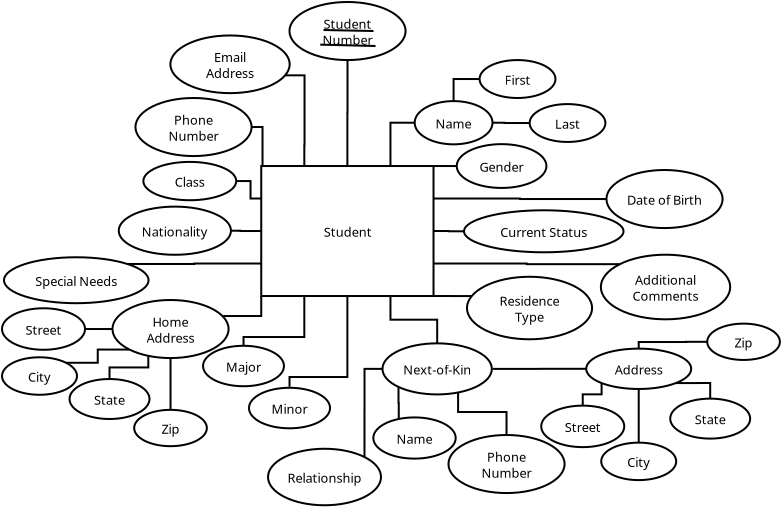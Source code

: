 <?xml version="1.0" encoding="UTF-8"?>
<dia:diagram xmlns:dia="http://www.lysator.liu.se/~alla/dia/">
  <dia:layer name="Background" visible="true" active="true">
    <dia:object type="Flowchart - Box" version="0" id="O0">
      <dia:attribute name="obj_pos">
        <dia:point val="14.086,9.35"/>
      </dia:attribute>
      <dia:attribute name="obj_bb">
        <dia:rectangle val="14.036,9.3;22.75,15.9"/>
      </dia:attribute>
      <dia:attribute name="elem_corner">
        <dia:point val="14.086,9.35"/>
      </dia:attribute>
      <dia:attribute name="elem_width">
        <dia:real val="8.614"/>
      </dia:attribute>
      <dia:attribute name="elem_height">
        <dia:real val="6.5"/>
      </dia:attribute>
      <dia:attribute name="border_width">
        <dia:real val="0.1"/>
      </dia:attribute>
      <dia:attribute name="show_background">
        <dia:boolean val="true"/>
      </dia:attribute>
      <dia:attribute name="padding">
        <dia:real val="0.5"/>
      </dia:attribute>
      <dia:attribute name="text">
        <dia:composite type="text">
          <dia:attribute name="string">
            <dia:string>#Student#</dia:string>
          </dia:attribute>
          <dia:attribute name="font">
            <dia:font family="sans" style="0" name="Helvetica"/>
          </dia:attribute>
          <dia:attribute name="height">
            <dia:real val="0.8"/>
          </dia:attribute>
          <dia:attribute name="pos">
            <dia:point val="18.393,12.795"/>
          </dia:attribute>
          <dia:attribute name="color">
            <dia:color val="#000000"/>
          </dia:attribute>
          <dia:attribute name="alignment">
            <dia:enum val="1"/>
          </dia:attribute>
        </dia:composite>
      </dia:attribute>
    </dia:object>
    <dia:object type="Flowchart - Ellipse" version="0" id="O1">
      <dia:attribute name="obj_pos">
        <dia:point val="31.347,9.549"/>
      </dia:attribute>
      <dia:attribute name="obj_bb">
        <dia:rectangle val="31.297,9.499;37.203,12.501"/>
      </dia:attribute>
      <dia:attribute name="elem_corner">
        <dia:point val="31.347,9.549"/>
      </dia:attribute>
      <dia:attribute name="elem_width">
        <dia:real val="5.806"/>
      </dia:attribute>
      <dia:attribute name="elem_height">
        <dia:real val="2.903"/>
      </dia:attribute>
      <dia:attribute name="show_background">
        <dia:boolean val="true"/>
      </dia:attribute>
      <dia:attribute name="padding">
        <dia:real val="0.354"/>
      </dia:attribute>
      <dia:attribute name="text">
        <dia:composite type="text">
          <dia:attribute name="string">
            <dia:string>#Date of Birth#</dia:string>
          </dia:attribute>
          <dia:attribute name="font">
            <dia:font family="sans" style="0" name="Helvetica"/>
          </dia:attribute>
          <dia:attribute name="height">
            <dia:real val="0.8"/>
          </dia:attribute>
          <dia:attribute name="pos">
            <dia:point val="34.25,11.195"/>
          </dia:attribute>
          <dia:attribute name="color">
            <dia:color val="#000000"/>
          </dia:attribute>
          <dia:attribute name="alignment">
            <dia:enum val="1"/>
          </dia:attribute>
        </dia:composite>
      </dia:attribute>
    </dia:object>
    <dia:object type="Flowchart - Ellipse" version="0" id="O2">
      <dia:attribute name="obj_pos">
        <dia:point val="15.497,1.149"/>
      </dia:attribute>
      <dia:attribute name="obj_bb">
        <dia:rectangle val="15.447,1.099;21.353,4.101"/>
      </dia:attribute>
      <dia:attribute name="elem_corner">
        <dia:point val="15.497,1.149"/>
      </dia:attribute>
      <dia:attribute name="elem_width">
        <dia:real val="5.806"/>
      </dia:attribute>
      <dia:attribute name="elem_height">
        <dia:real val="2.903"/>
      </dia:attribute>
      <dia:attribute name="show_background">
        <dia:boolean val="true"/>
      </dia:attribute>
      <dia:attribute name="padding">
        <dia:real val="0.354"/>
      </dia:attribute>
      <dia:attribute name="text">
        <dia:composite type="text">
          <dia:attribute name="string">
            <dia:string>#Student
Number#</dia:string>
          </dia:attribute>
          <dia:attribute name="font">
            <dia:font family="sans" style="0" name="Helvetica"/>
          </dia:attribute>
          <dia:attribute name="height">
            <dia:real val="0.8"/>
          </dia:attribute>
          <dia:attribute name="pos">
            <dia:point val="18.4,2.395"/>
          </dia:attribute>
          <dia:attribute name="color">
            <dia:color val="#000000"/>
          </dia:attribute>
          <dia:attribute name="alignment">
            <dia:enum val="1"/>
          </dia:attribute>
        </dia:composite>
      </dia:attribute>
    </dia:object>
    <dia:object type="Flowchart - Ellipse" version="0" id="O3">
      <dia:attribute name="obj_pos">
        <dia:point val="21.758,6.104"/>
      </dia:attribute>
      <dia:attribute name="obj_bb">
        <dia:rectangle val="21.708,6.054;25.699,8.316"/>
      </dia:attribute>
      <dia:attribute name="elem_corner">
        <dia:point val="21.758,6.104"/>
      </dia:attribute>
      <dia:attribute name="elem_width">
        <dia:real val="3.891"/>
      </dia:attribute>
      <dia:attribute name="elem_height">
        <dia:real val="2.162"/>
      </dia:attribute>
      <dia:attribute name="show_background">
        <dia:boolean val="true"/>
      </dia:attribute>
      <dia:attribute name="padding">
        <dia:real val="0.354"/>
      </dia:attribute>
      <dia:attribute name="text">
        <dia:composite type="text">
          <dia:attribute name="string">
            <dia:string>#Name#</dia:string>
          </dia:attribute>
          <dia:attribute name="font">
            <dia:font family="sans" style="0" name="Helvetica"/>
          </dia:attribute>
          <dia:attribute name="height">
            <dia:real val="0.8"/>
          </dia:attribute>
          <dia:attribute name="pos">
            <dia:point val="23.704,7.38"/>
          </dia:attribute>
          <dia:attribute name="color">
            <dia:color val="#000000"/>
          </dia:attribute>
          <dia:attribute name="alignment">
            <dia:enum val="1"/>
          </dia:attribute>
        </dia:composite>
      </dia:attribute>
    </dia:object>
    <dia:object type="Flowchart - Ellipse" version="0" id="O4">
      <dia:attribute name="obj_pos">
        <dia:point val="8.192,9.144"/>
      </dia:attribute>
      <dia:attribute name="obj_bb">
        <dia:rectangle val="8.142,9.094;12.885,11.111"/>
      </dia:attribute>
      <dia:attribute name="elem_corner">
        <dia:point val="8.192,9.144"/>
      </dia:attribute>
      <dia:attribute name="elem_width">
        <dia:real val="4.644"/>
      </dia:attribute>
      <dia:attribute name="elem_height">
        <dia:real val="1.917"/>
      </dia:attribute>
      <dia:attribute name="show_background">
        <dia:boolean val="true"/>
      </dia:attribute>
      <dia:attribute name="padding">
        <dia:real val="0.354"/>
      </dia:attribute>
      <dia:attribute name="text">
        <dia:composite type="text">
          <dia:attribute name="string">
            <dia:string>#Class#</dia:string>
          </dia:attribute>
          <dia:attribute name="font">
            <dia:font family="sans" style="0" name="Helvetica"/>
          </dia:attribute>
          <dia:attribute name="height">
            <dia:real val="0.8"/>
          </dia:attribute>
          <dia:attribute name="pos">
            <dia:point val="10.514,10.297"/>
          </dia:attribute>
          <dia:attribute name="color">
            <dia:color val="#000000"/>
          </dia:attribute>
          <dia:attribute name="alignment">
            <dia:enum val="1"/>
          </dia:attribute>
        </dia:composite>
      </dia:attribute>
    </dia:object>
    <dia:object type="Flowchart - Ellipse" version="0" id="O5">
      <dia:attribute name="obj_pos">
        <dia:point val="9.544,2.822"/>
      </dia:attribute>
      <dia:attribute name="obj_bb">
        <dia:rectangle val="9.494,2.772;15.556,5.756"/>
      </dia:attribute>
      <dia:attribute name="elem_corner">
        <dia:point val="9.544,2.822"/>
      </dia:attribute>
      <dia:attribute name="elem_width">
        <dia:real val="5.963"/>
      </dia:attribute>
      <dia:attribute name="elem_height">
        <dia:real val="2.884"/>
      </dia:attribute>
      <dia:attribute name="show_background">
        <dia:boolean val="true"/>
      </dia:attribute>
      <dia:attribute name="padding">
        <dia:real val="0.354"/>
      </dia:attribute>
      <dia:attribute name="text">
        <dia:composite type="text">
          <dia:attribute name="string">
            <dia:string>#Email
Address#</dia:string>
          </dia:attribute>
          <dia:attribute name="font">
            <dia:font family="sans" style="0" name="Helvetica"/>
          </dia:attribute>
          <dia:attribute name="height">
            <dia:real val="0.8"/>
          </dia:attribute>
          <dia:attribute name="pos">
            <dia:point val="12.525,4.059"/>
          </dia:attribute>
          <dia:attribute name="color">
            <dia:color val="#000000"/>
          </dia:attribute>
          <dia:attribute name="alignment">
            <dia:enum val="1"/>
          </dia:attribute>
        </dia:composite>
      </dia:attribute>
    </dia:object>
    <dia:object type="Flowchart - Ellipse" version="0" id="O6">
      <dia:attribute name="obj_pos">
        <dia:point val="6.647,16.049"/>
      </dia:attribute>
      <dia:attribute name="obj_bb">
        <dia:rectangle val="6.597,15.999;12.503,19.001"/>
      </dia:attribute>
      <dia:attribute name="elem_corner">
        <dia:point val="6.647,16.049"/>
      </dia:attribute>
      <dia:attribute name="elem_width">
        <dia:real val="5.806"/>
      </dia:attribute>
      <dia:attribute name="elem_height">
        <dia:real val="2.903"/>
      </dia:attribute>
      <dia:attribute name="show_background">
        <dia:boolean val="true"/>
      </dia:attribute>
      <dia:attribute name="padding">
        <dia:real val="0.354"/>
      </dia:attribute>
      <dia:attribute name="text">
        <dia:composite type="text">
          <dia:attribute name="string">
            <dia:string>#Home
Address#</dia:string>
          </dia:attribute>
          <dia:attribute name="font">
            <dia:font family="sans" style="0" name="Helvetica"/>
          </dia:attribute>
          <dia:attribute name="height">
            <dia:real val="0.8"/>
          </dia:attribute>
          <dia:attribute name="pos">
            <dia:point val="9.55,17.295"/>
          </dia:attribute>
          <dia:attribute name="color">
            <dia:color val="#000000"/>
          </dia:attribute>
          <dia:attribute name="alignment">
            <dia:enum val="1"/>
          </dia:attribute>
        </dia:composite>
      </dia:attribute>
    </dia:object>
    <dia:object type="Flowchart - Ellipse" version="0" id="O7">
      <dia:attribute name="obj_pos">
        <dia:point val="23.861,8.256"/>
      </dia:attribute>
      <dia:attribute name="obj_bb">
        <dia:rectangle val="23.811,8.206;28.396,10.495"/>
      </dia:attribute>
      <dia:attribute name="elem_corner">
        <dia:point val="23.861,8.256"/>
      </dia:attribute>
      <dia:attribute name="elem_width">
        <dia:real val="4.484"/>
      </dia:attribute>
      <dia:attribute name="elem_height">
        <dia:real val="2.19"/>
      </dia:attribute>
      <dia:attribute name="show_background">
        <dia:boolean val="true"/>
      </dia:attribute>
      <dia:attribute name="padding">
        <dia:real val="0.354"/>
      </dia:attribute>
      <dia:attribute name="text">
        <dia:composite type="text">
          <dia:attribute name="string">
            <dia:string>#Gender#</dia:string>
          </dia:attribute>
          <dia:attribute name="font">
            <dia:font family="sans" style="0" name="Helvetica"/>
          </dia:attribute>
          <dia:attribute name="height">
            <dia:real val="0.8"/>
          </dia:attribute>
          <dia:attribute name="pos">
            <dia:point val="26.104,9.546"/>
          </dia:attribute>
          <dia:attribute name="color">
            <dia:color val="#000000"/>
          </dia:attribute>
          <dia:attribute name="alignment">
            <dia:enum val="1"/>
          </dia:attribute>
        </dia:composite>
      </dia:attribute>
    </dia:object>
    <dia:object type="Standard - ZigZagLine" version="1" id="O8">
      <dia:attribute name="obj_pos">
        <dia:point val="18.4,4.051"/>
      </dia:attribute>
      <dia:attribute name="obj_bb">
        <dia:rectangle val="18.343,4.001;18.45,9.35"/>
      </dia:attribute>
      <dia:attribute name="orth_points">
        <dia:point val="18.4,4.051"/>
        <dia:point val="18.4,6.676"/>
        <dia:point val="18.393,6.676"/>
        <dia:point val="18.393,9.3"/>
      </dia:attribute>
      <dia:attribute name="orth_orient">
        <dia:enum val="1"/>
        <dia:enum val="0"/>
        <dia:enum val="1"/>
      </dia:attribute>
      <dia:attribute name="autorouting">
        <dia:boolean val="true"/>
      </dia:attribute>
      <dia:connections>
        <dia:connection handle="0" to="O2" connection="12"/>
        <dia:connection handle="1" to="O0" connection="16"/>
      </dia:connections>
    </dia:object>
    <dia:object type="Standard - ZigZagLine" version="1" id="O9">
      <dia:attribute name="obj_pos">
        <dia:point val="21.758,7.185"/>
      </dia:attribute>
      <dia:attribute name="obj_bb">
        <dia:rectangle val="20.497,7.135;21.808,9.4"/>
      </dia:attribute>
      <dia:attribute name="orth_points">
        <dia:point val="21.758,7.185"/>
        <dia:point val="20.547,7.185"/>
        <dia:point val="20.547,9.35"/>
      </dia:attribute>
      <dia:attribute name="orth_orient">
        <dia:enum val="0"/>
        <dia:enum val="1"/>
      </dia:attribute>
      <dia:attribute name="autorouting">
        <dia:boolean val="true"/>
      </dia:attribute>
      <dia:connections>
        <dia:connection handle="0" to="O3" connection="8"/>
        <dia:connection handle="1" to="O0" connection="3"/>
      </dia:connections>
    </dia:object>
    <dia:object type="Standard - ZigZagLine" version="1" id="O10">
      <dia:attribute name="obj_pos">
        <dia:point val="16.24,9.35"/>
      </dia:attribute>
      <dia:attribute name="obj_bb">
        <dia:rectangle val="15.23,4.766;16.3,9.4"/>
      </dia:attribute>
      <dia:attribute name="orth_points">
        <dia:point val="16.24,9.35"/>
        <dia:point val="16.24,8.3"/>
        <dia:point val="16.25,8.3"/>
        <dia:point val="16.25,4.816"/>
        <dia:point val="15.28,4.816"/>
      </dia:attribute>
      <dia:attribute name="orth_orient">
        <dia:enum val="1"/>
        <dia:enum val="0"/>
        <dia:enum val="1"/>
        <dia:enum val="0"/>
      </dia:attribute>
      <dia:attribute name="autorouting">
        <dia:boolean val="false"/>
      </dia:attribute>
      <dia:connections>
        <dia:connection handle="0" to="O0" connection="1"/>
        <dia:connection handle="1" to="O5" connection="15"/>
      </dia:connections>
    </dia:object>
    <dia:object type="Standard - Line" version="0" id="O11">
      <dia:attribute name="obj_pos">
        <dia:point val="17.2,2.55"/>
      </dia:attribute>
      <dia:attribute name="obj_bb">
        <dia:rectangle val="17.149,2.499;19.751,2.651"/>
      </dia:attribute>
      <dia:attribute name="conn_endpoints">
        <dia:point val="17.2,2.55"/>
        <dia:point val="19.7,2.6"/>
      </dia:attribute>
      <dia:attribute name="numcp">
        <dia:int val="1"/>
      </dia:attribute>
    </dia:object>
    <dia:object type="Standard - Line" version="0" id="O12">
      <dia:attribute name="obj_pos">
        <dia:point val="17.036,3.281"/>
      </dia:attribute>
      <dia:attribute name="obj_bb">
        <dia:rectangle val="16.985,3.23;19.851,3.401"/>
      </dia:attribute>
      <dia:attribute name="conn_endpoints">
        <dia:point val="17.036,3.281"/>
        <dia:point val="19.8,3.35"/>
      </dia:attribute>
      <dia:attribute name="numcp">
        <dia:int val="1"/>
      </dia:attribute>
    </dia:object>
    <dia:object type="Flowchart - Ellipse" version="0" id="O13">
      <dia:attribute name="obj_pos">
        <dia:point val="7.797,5.949"/>
      </dia:attribute>
      <dia:attribute name="obj_bb">
        <dia:rectangle val="7.747,5.899;13.653,8.901"/>
      </dia:attribute>
      <dia:attribute name="elem_corner">
        <dia:point val="7.797,5.949"/>
      </dia:attribute>
      <dia:attribute name="elem_width">
        <dia:real val="5.806"/>
      </dia:attribute>
      <dia:attribute name="elem_height">
        <dia:real val="2.903"/>
      </dia:attribute>
      <dia:attribute name="show_background">
        <dia:boolean val="true"/>
      </dia:attribute>
      <dia:attribute name="padding">
        <dia:real val="0.354"/>
      </dia:attribute>
      <dia:attribute name="text">
        <dia:composite type="text">
          <dia:attribute name="string">
            <dia:string>#Phone
Number#</dia:string>
          </dia:attribute>
          <dia:attribute name="font">
            <dia:font family="sans" style="0" name="Helvetica"/>
          </dia:attribute>
          <dia:attribute name="height">
            <dia:real val="0.8"/>
          </dia:attribute>
          <dia:attribute name="pos">
            <dia:point val="10.7,7.195"/>
          </dia:attribute>
          <dia:attribute name="color">
            <dia:color val="#000000"/>
          </dia:attribute>
          <dia:attribute name="alignment">
            <dia:enum val="1"/>
          </dia:attribute>
        </dia:composite>
      </dia:attribute>
    </dia:object>
    <dia:object type="Flowchart - Ellipse" version="0" id="O14">
      <dia:attribute name="obj_pos">
        <dia:point val="25.003,4.052"/>
      </dia:attribute>
      <dia:attribute name="obj_bb">
        <dia:rectangle val="24.953,4.002;28.847,5.998"/>
      </dia:attribute>
      <dia:attribute name="elem_corner">
        <dia:point val="25.003,4.052"/>
      </dia:attribute>
      <dia:attribute name="elem_width">
        <dia:real val="3.794"/>
      </dia:attribute>
      <dia:attribute name="elem_height">
        <dia:real val="1.897"/>
      </dia:attribute>
      <dia:attribute name="show_background">
        <dia:boolean val="true"/>
      </dia:attribute>
      <dia:attribute name="padding">
        <dia:real val="0.354"/>
      </dia:attribute>
      <dia:attribute name="text">
        <dia:composite type="text">
          <dia:attribute name="string">
            <dia:string>#First#</dia:string>
          </dia:attribute>
          <dia:attribute name="font">
            <dia:font family="sans" style="0" name="Helvetica"/>
          </dia:attribute>
          <dia:attribute name="height">
            <dia:real val="0.8"/>
          </dia:attribute>
          <dia:attribute name="pos">
            <dia:point val="26.9,5.195"/>
          </dia:attribute>
          <dia:attribute name="color">
            <dia:color val="#000000"/>
          </dia:attribute>
          <dia:attribute name="alignment">
            <dia:enum val="1"/>
          </dia:attribute>
        </dia:composite>
      </dia:attribute>
    </dia:object>
    <dia:object type="Flowchart - Ellipse" version="0" id="O15">
      <dia:attribute name="obj_pos">
        <dia:point val="27.506,6.253"/>
      </dia:attribute>
      <dia:attribute name="obj_bb">
        <dia:rectangle val="27.456,6.203;31.344,8.197"/>
      </dia:attribute>
      <dia:attribute name="elem_corner">
        <dia:point val="27.506,6.253"/>
      </dia:attribute>
      <dia:attribute name="elem_width">
        <dia:real val="3.788"/>
      </dia:attribute>
      <dia:attribute name="elem_height">
        <dia:real val="1.894"/>
      </dia:attribute>
      <dia:attribute name="show_background">
        <dia:boolean val="true"/>
      </dia:attribute>
      <dia:attribute name="padding">
        <dia:real val="0.354"/>
      </dia:attribute>
      <dia:attribute name="text">
        <dia:composite type="text">
          <dia:attribute name="string">
            <dia:string>#Last#</dia:string>
          </dia:attribute>
          <dia:attribute name="font">
            <dia:font family="sans" style="0" name="Helvetica"/>
          </dia:attribute>
          <dia:attribute name="height">
            <dia:real val="0.8"/>
          </dia:attribute>
          <dia:attribute name="pos">
            <dia:point val="29.4,7.395"/>
          </dia:attribute>
          <dia:attribute name="color">
            <dia:color val="#000000"/>
          </dia:attribute>
          <dia:attribute name="alignment">
            <dia:enum val="1"/>
          </dia:attribute>
        </dia:composite>
      </dia:attribute>
    </dia:object>
    <dia:object type="Flowchart - Ellipse" version="0" id="O16">
      <dia:attribute name="obj_pos">
        <dia:point val="1.124,16.462"/>
      </dia:attribute>
      <dia:attribute name="obj_bb">
        <dia:rectangle val="1.074,16.412;5.326,18.588"/>
      </dia:attribute>
      <dia:attribute name="elem_corner">
        <dia:point val="1.124,16.462"/>
      </dia:attribute>
      <dia:attribute name="elem_width">
        <dia:real val="4.152"/>
      </dia:attribute>
      <dia:attribute name="elem_height">
        <dia:real val="2.076"/>
      </dia:attribute>
      <dia:attribute name="show_background">
        <dia:boolean val="true"/>
      </dia:attribute>
      <dia:attribute name="padding">
        <dia:real val="0.354"/>
      </dia:attribute>
      <dia:attribute name="text">
        <dia:composite type="text">
          <dia:attribute name="string">
            <dia:string>#Street#</dia:string>
          </dia:attribute>
          <dia:attribute name="font">
            <dia:font family="sans" style="0" name="Helvetica"/>
          </dia:attribute>
          <dia:attribute name="height">
            <dia:real val="0.8"/>
          </dia:attribute>
          <dia:attribute name="pos">
            <dia:point val="3.2,17.695"/>
          </dia:attribute>
          <dia:attribute name="color">
            <dia:color val="#000000"/>
          </dia:attribute>
          <dia:attribute name="alignment">
            <dia:enum val="1"/>
          </dia:attribute>
        </dia:composite>
      </dia:attribute>
    </dia:object>
    <dia:object type="Flowchart - Ellipse" version="0" id="O17">
      <dia:attribute name="obj_pos">
        <dia:point val="1.125,18.913"/>
      </dia:attribute>
      <dia:attribute name="obj_bb">
        <dia:rectangle val="1.075,18.863;4.925,20.837"/>
      </dia:attribute>
      <dia:attribute name="elem_corner">
        <dia:point val="1.125,18.913"/>
      </dia:attribute>
      <dia:attribute name="elem_width">
        <dia:real val="3.749"/>
      </dia:attribute>
      <dia:attribute name="elem_height">
        <dia:real val="1.875"/>
      </dia:attribute>
      <dia:attribute name="show_background">
        <dia:boolean val="true"/>
      </dia:attribute>
      <dia:attribute name="padding">
        <dia:real val="0.354"/>
      </dia:attribute>
      <dia:attribute name="text">
        <dia:composite type="text">
          <dia:attribute name="string">
            <dia:string>#City#</dia:string>
          </dia:attribute>
          <dia:attribute name="font">
            <dia:font family="sans" style="0" name="Helvetica"/>
          </dia:attribute>
          <dia:attribute name="height">
            <dia:real val="0.8"/>
          </dia:attribute>
          <dia:attribute name="pos">
            <dia:point val="3,20.045"/>
          </dia:attribute>
          <dia:attribute name="color">
            <dia:color val="#000000"/>
          </dia:attribute>
          <dia:attribute name="alignment">
            <dia:enum val="1"/>
          </dia:attribute>
        </dia:composite>
      </dia:attribute>
    </dia:object>
    <dia:object type="Flowchart - Ellipse" version="0" id="O18">
      <dia:attribute name="obj_pos">
        <dia:point val="4.501,20.0"/>
      </dia:attribute>
      <dia:attribute name="obj_bb">
        <dia:rectangle val="4.451,19.95;8.549,22.05"/>
      </dia:attribute>
      <dia:attribute name="elem_corner">
        <dia:point val="4.501,20.0"/>
      </dia:attribute>
      <dia:attribute name="elem_width">
        <dia:real val="3.998"/>
      </dia:attribute>
      <dia:attribute name="elem_height">
        <dia:real val="1.999"/>
      </dia:attribute>
      <dia:attribute name="show_background">
        <dia:boolean val="true"/>
      </dia:attribute>
      <dia:attribute name="padding">
        <dia:real val="0.354"/>
      </dia:attribute>
      <dia:attribute name="text">
        <dia:composite type="text">
          <dia:attribute name="string">
            <dia:string>#State#</dia:string>
          </dia:attribute>
          <dia:attribute name="font">
            <dia:font family="sans" style="0" name="Helvetica"/>
          </dia:attribute>
          <dia:attribute name="height">
            <dia:real val="0.8"/>
          </dia:attribute>
          <dia:attribute name="pos">
            <dia:point val="6.5,21.195"/>
          </dia:attribute>
          <dia:attribute name="color">
            <dia:color val="#000000"/>
          </dia:attribute>
          <dia:attribute name="alignment">
            <dia:enum val="1"/>
          </dia:attribute>
        </dia:composite>
      </dia:attribute>
    </dia:object>
    <dia:object type="Flowchart - Ellipse" version="0" id="O19">
      <dia:attribute name="obj_pos">
        <dia:point val="7.733,21.541"/>
      </dia:attribute>
      <dia:attribute name="obj_bb">
        <dia:rectangle val="7.683,21.491;11.417,23.409"/>
      </dia:attribute>
      <dia:attribute name="elem_corner">
        <dia:point val="7.733,21.541"/>
      </dia:attribute>
      <dia:attribute name="elem_width">
        <dia:real val="3.634"/>
      </dia:attribute>
      <dia:attribute name="elem_height">
        <dia:real val="1.817"/>
      </dia:attribute>
      <dia:attribute name="show_background">
        <dia:boolean val="true"/>
      </dia:attribute>
      <dia:attribute name="padding">
        <dia:real val="0.354"/>
      </dia:attribute>
      <dia:attribute name="text">
        <dia:composite type="text">
          <dia:attribute name="string">
            <dia:string>#Zip#</dia:string>
          </dia:attribute>
          <dia:attribute name="font">
            <dia:font family="sans" style="0" name="Helvetica"/>
          </dia:attribute>
          <dia:attribute name="height">
            <dia:real val="0.8"/>
          </dia:attribute>
          <dia:attribute name="pos">
            <dia:point val="9.55,22.645"/>
          </dia:attribute>
          <dia:attribute name="color">
            <dia:color val="#000000"/>
          </dia:attribute>
          <dia:attribute name="alignment">
            <dia:enum val="1"/>
          </dia:attribute>
        </dia:composite>
      </dia:attribute>
    </dia:object>
    <dia:object type="Standard - ZigZagLine" version="1" id="O20">
      <dia:attribute name="obj_pos">
        <dia:point val="25.003,5"/>
      </dia:attribute>
      <dia:attribute name="obj_bb">
        <dia:rectangle val="23.654,4.95;25.053,6.154"/>
      </dia:attribute>
      <dia:attribute name="orth_points">
        <dia:point val="25.003,5"/>
        <dia:point val="23.704,5"/>
        <dia:point val="23.704,6.104"/>
      </dia:attribute>
      <dia:attribute name="orth_orient">
        <dia:enum val="0"/>
        <dia:enum val="1"/>
      </dia:attribute>
      <dia:attribute name="autorouting">
        <dia:boolean val="true"/>
      </dia:attribute>
      <dia:connections>
        <dia:connection handle="0" to="O14" connection="8"/>
        <dia:connection handle="1" to="O3" connection="4"/>
      </dia:connections>
    </dia:object>
    <dia:object type="Standard - ZigZagLine" version="1" id="O21">
      <dia:attribute name="obj_pos">
        <dia:point val="14.086,10.975"/>
      </dia:attribute>
      <dia:attribute name="obj_bb">
        <dia:rectangle val="12.785,10.052;14.136,11.025"/>
      </dia:attribute>
      <dia:attribute name="orth_points">
        <dia:point val="14.086,10.975"/>
        <dia:point val="13.55,10.975"/>
        <dia:point val="13.55,10.102"/>
        <dia:point val="12.835,10.102"/>
      </dia:attribute>
      <dia:attribute name="orth_orient">
        <dia:enum val="0"/>
        <dia:enum val="1"/>
        <dia:enum val="0"/>
      </dia:attribute>
      <dia:attribute name="autorouting">
        <dia:boolean val="false"/>
      </dia:attribute>
      <dia:connections>
        <dia:connection handle="0" to="O0" connection="5"/>
        <dia:connection handle="1" to="O4" connection="0"/>
      </dia:connections>
    </dia:object>
    <dia:object type="Standard - ZigZagLine" version="1" id="O22">
      <dia:attribute name="obj_pos">
        <dia:point val="14.086,15.85"/>
      </dia:attribute>
      <dia:attribute name="obj_bb">
        <dia:rectangle val="12.182,15.8;14.136,16.995"/>
      </dia:attribute>
      <dia:attribute name="orth_points">
        <dia:point val="14.086,15.85"/>
        <dia:point val="14.086,16.85"/>
        <dia:point val="12.232,16.85"/>
        <dia:point val="12.232,16.945"/>
      </dia:attribute>
      <dia:attribute name="orth_orient">
        <dia:enum val="1"/>
        <dia:enum val="0"/>
        <dia:enum val="1"/>
      </dia:attribute>
      <dia:attribute name="autorouting">
        <dia:boolean val="false"/>
      </dia:attribute>
      <dia:connections>
        <dia:connection handle="0" to="O0" connection="11"/>
        <dia:connection handle="1" to="O6" connection="1"/>
      </dia:connections>
    </dia:object>
    <dia:object type="Standard - ZigZagLine" version="1" id="O23">
      <dia:attribute name="obj_pos">
        <dia:point val="27.506,7.2"/>
      </dia:attribute>
      <dia:attribute name="obj_bb">
        <dia:rectangle val="25.599,7.135;27.556,7.25"/>
      </dia:attribute>
      <dia:attribute name="orth_points">
        <dia:point val="27.506,7.2"/>
        <dia:point val="26.252,7.2"/>
        <dia:point val="26.252,7.185"/>
        <dia:point val="25.649,7.185"/>
      </dia:attribute>
      <dia:attribute name="orth_orient">
        <dia:enum val="0"/>
        <dia:enum val="1"/>
        <dia:enum val="0"/>
      </dia:attribute>
      <dia:attribute name="autorouting">
        <dia:boolean val="false"/>
      </dia:attribute>
      <dia:connections>
        <dia:connection handle="0" to="O15" connection="8"/>
        <dia:connection handle="1" to="O3" connection="0"/>
      </dia:connections>
    </dia:object>
    <dia:object type="Flowchart - Ellipse" version="0" id="O24">
      <dia:attribute name="obj_pos">
        <dia:point val="6.961,11.38"/>
      </dia:attribute>
      <dia:attribute name="obj_bb">
        <dia:rectangle val="6.911,11.331;12.622,13.839"/>
      </dia:attribute>
      <dia:attribute name="elem_corner">
        <dia:point val="6.961,11.38"/>
      </dia:attribute>
      <dia:attribute name="elem_width">
        <dia:real val="5.611"/>
      </dia:attribute>
      <dia:attribute name="elem_height">
        <dia:real val="2.408"/>
      </dia:attribute>
      <dia:attribute name="show_background">
        <dia:boolean val="true"/>
      </dia:attribute>
      <dia:attribute name="padding">
        <dia:real val="0.354"/>
      </dia:attribute>
      <dia:attribute name="text">
        <dia:composite type="text">
          <dia:attribute name="string">
            <dia:string>#Nationality#</dia:string>
          </dia:attribute>
          <dia:attribute name="font">
            <dia:font family="sans" style="0" name="Helvetica"/>
          </dia:attribute>
          <dia:attribute name="height">
            <dia:real val="0.8"/>
          </dia:attribute>
          <dia:attribute name="pos">
            <dia:point val="9.766,12.78"/>
          </dia:attribute>
          <dia:attribute name="color">
            <dia:color val="#000000"/>
          </dia:attribute>
          <dia:attribute name="alignment">
            <dia:enum val="1"/>
          </dia:attribute>
        </dia:composite>
      </dia:attribute>
    </dia:object>
    <dia:object type="Standard - ZigZagLine" version="1" id="O25">
      <dia:attribute name="obj_pos">
        <dia:point val="12.572,12.585"/>
      </dia:attribute>
      <dia:attribute name="obj_bb">
        <dia:rectangle val="12.522,12.534;14.136,12.65"/>
      </dia:attribute>
      <dia:attribute name="orth_points">
        <dia:point val="12.572,12.585"/>
        <dia:point val="13.05,12.585"/>
        <dia:point val="13.05,12.6"/>
        <dia:point val="14.086,12.6"/>
      </dia:attribute>
      <dia:attribute name="orth_orient">
        <dia:enum val="0"/>
        <dia:enum val="1"/>
        <dia:enum val="0"/>
      </dia:attribute>
      <dia:attribute name="autorouting">
        <dia:boolean val="false"/>
      </dia:attribute>
      <dia:connections>
        <dia:connection handle="0" to="O24" connection="0"/>
        <dia:connection handle="1" to="O0" connection="7"/>
      </dia:connections>
    </dia:object>
    <dia:object type="Flowchart - Ellipse" version="0" id="O26">
      <dia:attribute name="obj_pos">
        <dia:point val="1.224,13.912"/>
      </dia:attribute>
      <dia:attribute name="obj_bb">
        <dia:rectangle val="1.174,13.862;8.5,16.259"/>
      </dia:attribute>
      <dia:attribute name="elem_corner">
        <dia:point val="1.224,13.912"/>
      </dia:attribute>
      <dia:attribute name="elem_width">
        <dia:real val="7.226"/>
      </dia:attribute>
      <dia:attribute name="elem_height">
        <dia:real val="2.297"/>
      </dia:attribute>
      <dia:attribute name="show_background">
        <dia:boolean val="true"/>
      </dia:attribute>
      <dia:attribute name="padding">
        <dia:real val="0.354"/>
      </dia:attribute>
      <dia:attribute name="text">
        <dia:composite type="text">
          <dia:attribute name="string">
            <dia:string>#Special Needs#</dia:string>
          </dia:attribute>
          <dia:attribute name="font">
            <dia:font family="sans" style="0" name="Helvetica"/>
          </dia:attribute>
          <dia:attribute name="height">
            <dia:real val="0.8"/>
          </dia:attribute>
          <dia:attribute name="pos">
            <dia:point val="4.837,15.255"/>
          </dia:attribute>
          <dia:attribute name="color">
            <dia:color val="#000000"/>
          </dia:attribute>
          <dia:attribute name="alignment">
            <dia:enum val="1"/>
          </dia:attribute>
        </dia:composite>
      </dia:attribute>
    </dia:object>
    <dia:object type="Standard - ZigZagLine" version="1" id="O27">
      <dia:attribute name="obj_pos">
        <dia:point val="14.086,14.225"/>
      </dia:attribute>
      <dia:attribute name="obj_bb">
        <dia:rectangle val="7.342,14.175;14.136,14.298"/>
      </dia:attribute>
      <dia:attribute name="orth_points">
        <dia:point val="14.086,14.225"/>
        <dia:point val="10.739,14.225"/>
        <dia:point val="10.739,14.248"/>
        <dia:point val="7.392,14.248"/>
      </dia:attribute>
      <dia:attribute name="orth_orient">
        <dia:enum val="0"/>
        <dia:enum val="1"/>
        <dia:enum val="0"/>
      </dia:attribute>
      <dia:attribute name="autorouting">
        <dia:boolean val="true"/>
      </dia:attribute>
      <dia:connections>
        <dia:connection handle="0" to="O0" connection="9"/>
        <dia:connection handle="1" to="O26" connection="2"/>
      </dia:connections>
    </dia:object>
    <dia:object type="Standard - ZigZagLine" version="1" id="O28">
      <dia:attribute name="obj_pos">
        <dia:point val="22.7,9.35"/>
      </dia:attribute>
      <dia:attribute name="obj_bb">
        <dia:rectangle val="22.65,9.3;23.911,9.401"/>
      </dia:attribute>
      <dia:attribute name="orth_points">
        <dia:point val="22.7,9.35"/>
        <dia:point val="23.3,9.35"/>
        <dia:point val="23.3,9.351"/>
        <dia:point val="23.861,9.351"/>
      </dia:attribute>
      <dia:attribute name="orth_orient">
        <dia:enum val="0"/>
        <dia:enum val="1"/>
        <dia:enum val="0"/>
      </dia:attribute>
      <dia:attribute name="autorouting">
        <dia:boolean val="false"/>
      </dia:attribute>
      <dia:connections>
        <dia:connection handle="0" to="O0" connection="4"/>
        <dia:connection handle="1" to="O7" connection="8"/>
      </dia:connections>
    </dia:object>
    <dia:object type="Flowchart - Ellipse" version="0" id="O29">
      <dia:attribute name="obj_pos">
        <dia:point val="31.069,13.784"/>
      </dia:attribute>
      <dia:attribute name="obj_bb">
        <dia:rectangle val="31.019,13.734;37.581,17.066"/>
      </dia:attribute>
      <dia:attribute name="elem_corner">
        <dia:point val="31.069,13.784"/>
      </dia:attribute>
      <dia:attribute name="elem_width">
        <dia:real val="6.463"/>
      </dia:attribute>
      <dia:attribute name="elem_height">
        <dia:real val="3.231"/>
      </dia:attribute>
      <dia:attribute name="show_background">
        <dia:boolean val="true"/>
      </dia:attribute>
      <dia:attribute name="padding">
        <dia:real val="0.354"/>
      </dia:attribute>
      <dia:attribute name="text">
        <dia:composite type="text">
          <dia:attribute name="string">
            <dia:string>#Additional
Comments#</dia:string>
          </dia:attribute>
          <dia:attribute name="font">
            <dia:font family="sans" style="0" name="Helvetica"/>
          </dia:attribute>
          <dia:attribute name="height">
            <dia:real val="0.8"/>
          </dia:attribute>
          <dia:attribute name="pos">
            <dia:point val="34.3,15.195"/>
          </dia:attribute>
          <dia:attribute name="color">
            <dia:color val="#000000"/>
          </dia:attribute>
          <dia:attribute name="alignment">
            <dia:enum val="1"/>
          </dia:attribute>
        </dia:composite>
      </dia:attribute>
    </dia:object>
    <dia:object type="Flowchart - Ellipse" version="0" id="O30">
      <dia:attribute name="obj_pos">
        <dia:point val="24.225,11.563"/>
      </dia:attribute>
      <dia:attribute name="obj_bb">
        <dia:rectangle val="24.175,11.513;32.25,13.713"/>
      </dia:attribute>
      <dia:attribute name="elem_corner">
        <dia:point val="24.225,11.563"/>
      </dia:attribute>
      <dia:attribute name="elem_width">
        <dia:real val="7.975"/>
      </dia:attribute>
      <dia:attribute name="elem_height">
        <dia:real val="2.101"/>
      </dia:attribute>
      <dia:attribute name="show_background">
        <dia:boolean val="true"/>
      </dia:attribute>
      <dia:attribute name="padding">
        <dia:real val="0.354"/>
      </dia:attribute>
      <dia:attribute name="text">
        <dia:composite type="text">
          <dia:attribute name="string">
            <dia:string>#Current Status#</dia:string>
          </dia:attribute>
          <dia:attribute name="font">
            <dia:font family="sans" style="0" name="Helvetica"/>
          </dia:attribute>
          <dia:attribute name="height">
            <dia:real val="0.8"/>
          </dia:attribute>
          <dia:attribute name="pos">
            <dia:point val="28.213,12.808"/>
          </dia:attribute>
          <dia:attribute name="color">
            <dia:color val="#000000"/>
          </dia:attribute>
          <dia:attribute name="alignment">
            <dia:enum val="1"/>
          </dia:attribute>
        </dia:composite>
      </dia:attribute>
    </dia:object>
    <dia:object type="Standard - ZigZagLine" version="1" id="O31">
      <dia:attribute name="obj_pos">
        <dia:point val="22.7,10.975"/>
      </dia:attribute>
      <dia:attribute name="obj_bb">
        <dia:rectangle val="22.65,10.925;31.397,11.05"/>
      </dia:attribute>
      <dia:attribute name="orth_points">
        <dia:point val="22.7,10.975"/>
        <dia:point val="27.024,10.975"/>
        <dia:point val="27.024,11"/>
        <dia:point val="31.347,11"/>
      </dia:attribute>
      <dia:attribute name="orth_orient">
        <dia:enum val="0"/>
        <dia:enum val="1"/>
        <dia:enum val="0"/>
      </dia:attribute>
      <dia:attribute name="autorouting">
        <dia:boolean val="true"/>
      </dia:attribute>
      <dia:connections>
        <dia:connection handle="0" to="O0" connection="6"/>
        <dia:connection handle="1" to="O1" connection="8"/>
      </dia:connections>
    </dia:object>
    <dia:object type="Flowchart - Ellipse" version="0" id="O32">
      <dia:attribute name="obj_pos">
        <dia:point val="11.177,18.338"/>
      </dia:attribute>
      <dia:attribute name="obj_bb">
        <dia:rectangle val="11.127,18.288;15.273,20.412"/>
      </dia:attribute>
      <dia:attribute name="elem_corner">
        <dia:point val="11.177,18.338"/>
      </dia:attribute>
      <dia:attribute name="elem_width">
        <dia:real val="4.046"/>
      </dia:attribute>
      <dia:attribute name="elem_height">
        <dia:real val="2.023"/>
      </dia:attribute>
      <dia:attribute name="show_background">
        <dia:boolean val="true"/>
      </dia:attribute>
      <dia:attribute name="padding">
        <dia:real val="0.354"/>
      </dia:attribute>
      <dia:attribute name="text">
        <dia:composite type="text">
          <dia:attribute name="string">
            <dia:string>#Major#</dia:string>
          </dia:attribute>
          <dia:attribute name="font">
            <dia:font family="sans" style="0" name="Helvetica"/>
          </dia:attribute>
          <dia:attribute name="height">
            <dia:real val="0.8"/>
          </dia:attribute>
          <dia:attribute name="pos">
            <dia:point val="13.2,19.545"/>
          </dia:attribute>
          <dia:attribute name="color">
            <dia:color val="#000000"/>
          </dia:attribute>
          <dia:attribute name="alignment">
            <dia:enum val="1"/>
          </dia:attribute>
        </dia:composite>
      </dia:attribute>
    </dia:object>
    <dia:object type="Flowchart - Ellipse" version="0" id="O33">
      <dia:attribute name="obj_pos">
        <dia:point val="13.473,20.437"/>
      </dia:attribute>
      <dia:attribute name="obj_bb">
        <dia:rectangle val="13.423,20.387;17.577,22.513"/>
      </dia:attribute>
      <dia:attribute name="elem_corner">
        <dia:point val="13.473,20.437"/>
      </dia:attribute>
      <dia:attribute name="elem_width">
        <dia:real val="4.054"/>
      </dia:attribute>
      <dia:attribute name="elem_height">
        <dia:real val="2.027"/>
      </dia:attribute>
      <dia:attribute name="show_background">
        <dia:boolean val="true"/>
      </dia:attribute>
      <dia:attribute name="padding">
        <dia:real val="0.354"/>
      </dia:attribute>
      <dia:attribute name="text">
        <dia:composite type="text">
          <dia:attribute name="string">
            <dia:string>#Minor#</dia:string>
          </dia:attribute>
          <dia:attribute name="font">
            <dia:font family="sans" style="0" name="Helvetica"/>
          </dia:attribute>
          <dia:attribute name="height">
            <dia:real val="0.8"/>
          </dia:attribute>
          <dia:attribute name="pos">
            <dia:point val="15.5,21.645"/>
          </dia:attribute>
          <dia:attribute name="color">
            <dia:color val="#000000"/>
          </dia:attribute>
          <dia:attribute name="alignment">
            <dia:enum val="1"/>
          </dia:attribute>
        </dia:composite>
      </dia:attribute>
    </dia:object>
    <dia:object type="Flowchart - Ellipse" version="0" id="O34">
      <dia:attribute name="obj_pos">
        <dia:point val="24.374,14.887"/>
      </dia:attribute>
      <dia:attribute name="obj_bb">
        <dia:rectangle val="24.324,14.837;30.676,18.063"/>
      </dia:attribute>
      <dia:attribute name="elem_corner">
        <dia:point val="24.374,14.887"/>
      </dia:attribute>
      <dia:attribute name="elem_width">
        <dia:real val="6.253"/>
      </dia:attribute>
      <dia:attribute name="elem_height">
        <dia:real val="3.126"/>
      </dia:attribute>
      <dia:attribute name="show_background">
        <dia:boolean val="true"/>
      </dia:attribute>
      <dia:attribute name="padding">
        <dia:real val="0.354"/>
      </dia:attribute>
      <dia:attribute name="text">
        <dia:composite type="text">
          <dia:attribute name="string">
            <dia:string>#Residence
Type#</dia:string>
          </dia:attribute>
          <dia:attribute name="font">
            <dia:font family="sans" style="0" name="Helvetica"/>
          </dia:attribute>
          <dia:attribute name="height">
            <dia:real val="0.8"/>
          </dia:attribute>
          <dia:attribute name="pos">
            <dia:point val="27.5,16.245"/>
          </dia:attribute>
          <dia:attribute name="color">
            <dia:color val="#000000"/>
          </dia:attribute>
          <dia:attribute name="alignment">
            <dia:enum val="1"/>
          </dia:attribute>
        </dia:composite>
      </dia:attribute>
    </dia:object>
    <dia:object type="Standard - ZigZagLine" version="1" id="O35">
      <dia:attribute name="obj_pos">
        <dia:point val="13.603,7.4"/>
      </dia:attribute>
      <dia:attribute name="obj_bb">
        <dia:rectangle val="13.553,7.35;14.2,9.4"/>
      </dia:attribute>
      <dia:attribute name="orth_points">
        <dia:point val="13.603,7.4"/>
        <dia:point val="14.15,7.4"/>
        <dia:point val="14.15,9.35"/>
        <dia:point val="14.086,9.35"/>
      </dia:attribute>
      <dia:attribute name="orth_orient">
        <dia:enum val="0"/>
        <dia:enum val="1"/>
        <dia:enum val="0"/>
      </dia:attribute>
      <dia:attribute name="autorouting">
        <dia:boolean val="false"/>
      </dia:attribute>
      <dia:connections>
        <dia:connection handle="0" to="O13" connection="0"/>
        <dia:connection handle="1" to="O0" connection="0"/>
      </dia:connections>
    </dia:object>
    <dia:object type="Standard - ZigZagLine" version="1" id="O36">
      <dia:attribute name="obj_pos">
        <dia:point val="22.7,12.6"/>
      </dia:attribute>
      <dia:attribute name="obj_bb">
        <dia:rectangle val="22.65,12.55;24.275,12.663"/>
      </dia:attribute>
      <dia:attribute name="orth_points">
        <dia:point val="22.7,12.6"/>
        <dia:point val="23.463,12.6"/>
        <dia:point val="23.463,12.613"/>
        <dia:point val="24.225,12.613"/>
      </dia:attribute>
      <dia:attribute name="orth_orient">
        <dia:enum val="0"/>
        <dia:enum val="1"/>
        <dia:enum val="0"/>
      </dia:attribute>
      <dia:attribute name="autorouting">
        <dia:boolean val="true"/>
      </dia:attribute>
      <dia:connections>
        <dia:connection handle="0" to="O0" connection="8"/>
        <dia:connection handle="1" to="O30" connection="8"/>
      </dia:connections>
    </dia:object>
    <dia:object type="Standard - ZigZagLine" version="1" id="O37">
      <dia:attribute name="obj_pos">
        <dia:point val="22.7,14.225"/>
      </dia:attribute>
      <dia:attribute name="obj_bb">
        <dia:rectangle val="22.65,14.175;32.065,14.307"/>
      </dia:attribute>
      <dia:attribute name="orth_points">
        <dia:point val="22.7,14.225"/>
        <dia:point val="27.358,14.225"/>
        <dia:point val="27.358,14.258"/>
        <dia:point val="32.015,14.258"/>
      </dia:attribute>
      <dia:attribute name="orth_orient">
        <dia:enum val="0"/>
        <dia:enum val="1"/>
        <dia:enum val="0"/>
      </dia:attribute>
      <dia:attribute name="autorouting">
        <dia:boolean val="true"/>
      </dia:attribute>
      <dia:connections>
        <dia:connection handle="0" to="O0" connection="10"/>
        <dia:connection handle="1" to="O29" connection="6"/>
      </dia:connections>
    </dia:object>
    <dia:object type="Standard - ZigZagLine" version="1" id="O38">
      <dia:attribute name="obj_pos">
        <dia:point val="22.7,15.85"/>
      </dia:attribute>
      <dia:attribute name="obj_bb">
        <dia:rectangle val="22.65,15.8;24.662,15.902"/>
      </dia:attribute>
      <dia:attribute name="orth_points">
        <dia:point val="22.7,15.85"/>
        <dia:point val="23.656,15.85"/>
        <dia:point val="23.656,15.852"/>
        <dia:point val="24.612,15.852"/>
      </dia:attribute>
      <dia:attribute name="orth_orient">
        <dia:enum val="0"/>
        <dia:enum val="1"/>
        <dia:enum val="0"/>
      </dia:attribute>
      <dia:attribute name="autorouting">
        <dia:boolean val="false"/>
      </dia:attribute>
      <dia:connections>
        <dia:connection handle="0" to="O0" connection="15"/>
        <dia:connection handle="1" to="O34" connection="7"/>
      </dia:connections>
    </dia:object>
    <dia:object type="Standard - ZigZagLine" version="1" id="O39">
      <dia:attribute name="obj_pos">
        <dia:point val="6.647,17.5"/>
      </dia:attribute>
      <dia:attribute name="obj_bb">
        <dia:rectangle val="5.226,17.45;6.697,17.55"/>
      </dia:attribute>
      <dia:attribute name="orth_points">
        <dia:point val="6.647,17.5"/>
        <dia:point val="6.597,17.5"/>
        <dia:point val="5.326,17.5"/>
        <dia:point val="5.276,17.5"/>
      </dia:attribute>
      <dia:attribute name="orth_orient">
        <dia:enum val="0"/>
        <dia:enum val="1"/>
        <dia:enum val="0"/>
      </dia:attribute>
      <dia:attribute name="autorouting">
        <dia:boolean val="true"/>
      </dia:attribute>
      <dia:connections>
        <dia:connection handle="0" to="O6" connection="8"/>
        <dia:connection handle="1" to="O16" connection="0"/>
      </dia:connections>
    </dia:object>
    <dia:object type="Standard - ZigZagLine" version="1" id="O40">
      <dia:attribute name="obj_pos">
        <dia:point val="7.497,18.526"/>
      </dia:attribute>
      <dia:attribute name="obj_bb">
        <dia:rectangle val="4.276,18.476;7.547,19.237"/>
      </dia:attribute>
      <dia:attribute name="orth_points">
        <dia:point val="7.497,18.526"/>
        <dia:point val="5.912,18.526"/>
        <dia:point val="5.912,19.187"/>
        <dia:point val="4.326,19.187"/>
      </dia:attribute>
      <dia:attribute name="orth_orient">
        <dia:enum val="0"/>
        <dia:enum val="1"/>
        <dia:enum val="0"/>
      </dia:attribute>
      <dia:attribute name="autorouting">
        <dia:boolean val="true"/>
      </dia:attribute>
      <dia:connections>
        <dia:connection handle="0" to="O6" connection="10"/>
        <dia:connection handle="1" to="O17" connection="2"/>
      </dia:connections>
    </dia:object>
    <dia:object type="Standard - ZigZagLine" version="1" id="O41">
      <dia:attribute name="obj_pos">
        <dia:point val="8.439,18.841"/>
      </dia:attribute>
      <dia:attribute name="obj_bb">
        <dia:rectangle val="6.45,18.791;8.489,20.05"/>
      </dia:attribute>
      <dia:attribute name="orth_points">
        <dia:point val="8.439,18.841"/>
        <dia:point val="8.439,19.421"/>
        <dia:point val="6.5,19.421"/>
        <dia:point val="6.5,20.0"/>
      </dia:attribute>
      <dia:attribute name="orth_orient">
        <dia:enum val="1"/>
        <dia:enum val="0"/>
        <dia:enum val="1"/>
      </dia:attribute>
      <dia:attribute name="autorouting">
        <dia:boolean val="false"/>
      </dia:attribute>
      <dia:connections>
        <dia:connection handle="0" to="O6" connection="11"/>
        <dia:connection handle="1" to="O18" connection="4"/>
      </dia:connections>
    </dia:object>
    <dia:object type="Standard - ZigZagLine" version="1" id="O42">
      <dia:attribute name="obj_pos">
        <dia:point val="9.55,18.951"/>
      </dia:attribute>
      <dia:attribute name="obj_bb">
        <dia:rectangle val="9.5,18.901;9.6,21.591"/>
      </dia:attribute>
      <dia:attribute name="orth_points">
        <dia:point val="9.55,18.951"/>
        <dia:point val="9.55,19.596"/>
        <dia:point val="9.55,19.596"/>
        <dia:point val="9.55,21.541"/>
      </dia:attribute>
      <dia:attribute name="orth_orient">
        <dia:enum val="1"/>
        <dia:enum val="0"/>
        <dia:enum val="1"/>
      </dia:attribute>
      <dia:attribute name="autorouting">
        <dia:boolean val="false"/>
      </dia:attribute>
      <dia:connections>
        <dia:connection handle="0" to="O6" connection="12"/>
        <dia:connection handle="1" to="O19" connection="4"/>
      </dia:connections>
    </dia:object>
    <dia:object type="Standard - ZigZagLine" version="1" id="O43">
      <dia:attribute name="obj_pos">
        <dia:point val="16.24,15.85"/>
      </dia:attribute>
      <dia:attribute name="obj_bb">
        <dia:rectangle val="13.15,15.8;16.29,18.389"/>
      </dia:attribute>
      <dia:attribute name="orth_points">
        <dia:point val="16.24,15.85"/>
        <dia:point val="16.24,17.9"/>
        <dia:point val="13.2,17.9"/>
        <dia:point val="13.2,18.338"/>
      </dia:attribute>
      <dia:attribute name="orth_orient">
        <dia:enum val="1"/>
        <dia:enum val="0"/>
        <dia:enum val="1"/>
      </dia:attribute>
      <dia:attribute name="autorouting">
        <dia:boolean val="false"/>
      </dia:attribute>
      <dia:connections>
        <dia:connection handle="0" to="O0" connection="12"/>
        <dia:connection handle="1" to="O32" connection="4"/>
      </dia:connections>
    </dia:object>
    <dia:object type="Standard - ZigZagLine" version="1" id="O44">
      <dia:attribute name="obj_pos">
        <dia:point val="18.393,15.85"/>
      </dia:attribute>
      <dia:attribute name="obj_bb">
        <dia:rectangle val="15.45,15.8;18.443,20.437"/>
      </dia:attribute>
      <dia:attribute name="orth_points">
        <dia:point val="18.393,15.85"/>
        <dia:point val="18.393,19.9"/>
        <dia:point val="15.5,19.9"/>
        <dia:point val="15.5,20.387"/>
      </dia:attribute>
      <dia:attribute name="orth_orient">
        <dia:enum val="1"/>
        <dia:enum val="0"/>
        <dia:enum val="1"/>
      </dia:attribute>
      <dia:attribute name="autorouting">
        <dia:boolean val="false"/>
      </dia:attribute>
      <dia:connections>
        <dia:connection handle="0" to="O0" connection="13"/>
        <dia:connection handle="1" to="O33" connection="16"/>
      </dia:connections>
    </dia:object>
    <dia:object type="Flowchart - Ellipse" version="0" id="O45">
      <dia:attribute name="obj_pos">
        <dia:point val="20.148,18.216"/>
      </dia:attribute>
      <dia:attribute name="obj_bb">
        <dia:rectangle val="20.098,18.166;25.667,20.819"/>
      </dia:attribute>
      <dia:attribute name="elem_corner">
        <dia:point val="20.148,18.216"/>
      </dia:attribute>
      <dia:attribute name="elem_width">
        <dia:real val="5.468"/>
      </dia:attribute>
      <dia:attribute name="elem_height">
        <dia:real val="2.554"/>
      </dia:attribute>
      <dia:attribute name="show_background">
        <dia:boolean val="true"/>
      </dia:attribute>
      <dia:attribute name="padding">
        <dia:real val="0.354"/>
      </dia:attribute>
      <dia:attribute name="text">
        <dia:composite type="text">
          <dia:attribute name="string">
            <dia:string>#Next-of-Kin#</dia:string>
          </dia:attribute>
          <dia:attribute name="font">
            <dia:font family="sans" style="0" name="Helvetica"/>
          </dia:attribute>
          <dia:attribute name="height">
            <dia:real val="0.8"/>
          </dia:attribute>
          <dia:attribute name="pos">
            <dia:point val="22.883,19.687"/>
          </dia:attribute>
          <dia:attribute name="color">
            <dia:color val="#000000"/>
          </dia:attribute>
          <dia:attribute name="alignment">
            <dia:enum val="1"/>
          </dia:attribute>
        </dia:composite>
      </dia:attribute>
    </dia:object>
    <dia:object type="Standard - ZigZagLine" version="1" id="O46">
      <dia:attribute name="obj_pos">
        <dia:point val="20.547,15.85"/>
      </dia:attribute>
      <dia:attribute name="obj_bb">
        <dia:rectangle val="20.497,15.8;22.933,18.266"/>
      </dia:attribute>
      <dia:attribute name="orth_points">
        <dia:point val="20.547,15.85"/>
        <dia:point val="20.547,17.033"/>
        <dia:point val="22.883,17.033"/>
        <dia:point val="22.883,18.216"/>
      </dia:attribute>
      <dia:attribute name="orth_orient">
        <dia:enum val="1"/>
        <dia:enum val="0"/>
        <dia:enum val="1"/>
      </dia:attribute>
      <dia:attribute name="autorouting">
        <dia:boolean val="false"/>
      </dia:attribute>
      <dia:connections>
        <dia:connection handle="0" to="O0" connection="14"/>
        <dia:connection handle="1" to="O45" connection="4"/>
      </dia:connections>
    </dia:object>
    <dia:object type="Flowchart - Ellipse" version="0" id="O47">
      <dia:attribute name="obj_pos">
        <dia:point val="30.335,18.48"/>
      </dia:attribute>
      <dia:attribute name="obj_bb">
        <dia:rectangle val="30.285,18.43;35.635,20.548"/>
      </dia:attribute>
      <dia:attribute name="elem_corner">
        <dia:point val="30.335,18.48"/>
      </dia:attribute>
      <dia:attribute name="elem_width">
        <dia:real val="5.25"/>
      </dia:attribute>
      <dia:attribute name="elem_height">
        <dia:real val="2.018"/>
      </dia:attribute>
      <dia:attribute name="show_background">
        <dia:boolean val="true"/>
      </dia:attribute>
      <dia:attribute name="padding">
        <dia:real val="0.354"/>
      </dia:attribute>
      <dia:attribute name="text">
        <dia:composite type="text">
          <dia:attribute name="string">
            <dia:string>#Address#</dia:string>
          </dia:attribute>
          <dia:attribute name="font">
            <dia:font family="sans" style="0" name="Helvetica"/>
          </dia:attribute>
          <dia:attribute name="height">
            <dia:real val="0.8"/>
          </dia:attribute>
          <dia:attribute name="pos">
            <dia:point val="32.96,19.684"/>
          </dia:attribute>
          <dia:attribute name="color">
            <dia:color val="#000000"/>
          </dia:attribute>
          <dia:attribute name="alignment">
            <dia:enum val="1"/>
          </dia:attribute>
        </dia:composite>
      </dia:attribute>
    </dia:object>
    <dia:object type="Standard - ZigZagLine" version="1" id="O48">
      <dia:attribute name="obj_pos">
        <dia:point val="25.667,19.492"/>
      </dia:attribute>
      <dia:attribute name="obj_bb">
        <dia:rectangle val="25.617,19.439;30.385,19.542"/>
      </dia:attribute>
      <dia:attribute name="orth_points">
        <dia:point val="25.667,19.492"/>
        <dia:point val="28.001,19.492"/>
        <dia:point val="28.001,19.489"/>
        <dia:point val="30.335,19.489"/>
      </dia:attribute>
      <dia:attribute name="orth_orient">
        <dia:enum val="0"/>
        <dia:enum val="1"/>
        <dia:enum val="0"/>
      </dia:attribute>
      <dia:attribute name="autorouting">
        <dia:boolean val="true"/>
      </dia:attribute>
      <dia:connections>
        <dia:connection handle="0" to="O45" connection="16"/>
        <dia:connection handle="1" to="O47" connection="8"/>
      </dia:connections>
    </dia:object>
    <dia:object type="Flowchart - Ellipse" version="0" id="O49">
      <dia:attribute name="obj_pos">
        <dia:point val="19.69,21.92"/>
      </dia:attribute>
      <dia:attribute name="obj_bb">
        <dia:rectangle val="19.64,21.87;23.86,24.03"/>
      </dia:attribute>
      <dia:attribute name="elem_corner">
        <dia:point val="19.69,21.92"/>
      </dia:attribute>
      <dia:attribute name="elem_width">
        <dia:real val="4.119"/>
      </dia:attribute>
      <dia:attribute name="elem_height">
        <dia:real val="2.06"/>
      </dia:attribute>
      <dia:attribute name="show_background">
        <dia:boolean val="true"/>
      </dia:attribute>
      <dia:attribute name="padding">
        <dia:real val="0.354"/>
      </dia:attribute>
      <dia:attribute name="text">
        <dia:composite type="text">
          <dia:attribute name="string">
            <dia:string>#Name#</dia:string>
          </dia:attribute>
          <dia:attribute name="font">
            <dia:font family="sans" style="0" name="Helvetica"/>
          </dia:attribute>
          <dia:attribute name="height">
            <dia:real val="0.8"/>
          </dia:attribute>
          <dia:attribute name="pos">
            <dia:point val="21.75,23.145"/>
          </dia:attribute>
          <dia:attribute name="color">
            <dia:color val="#000000"/>
          </dia:attribute>
          <dia:attribute name="alignment">
            <dia:enum val="1"/>
          </dia:attribute>
        </dia:composite>
      </dia:attribute>
    </dia:object>
    <dia:object type="Flowchart - Ellipse" version="0" id="O50">
      <dia:attribute name="obj_pos">
        <dia:point val="14.425,23.487"/>
      </dia:attribute>
      <dia:attribute name="obj_bb">
        <dia:rectangle val="14.375,23.437;20.125,26.363"/>
      </dia:attribute>
      <dia:attribute name="elem_corner">
        <dia:point val="14.425,23.487"/>
      </dia:attribute>
      <dia:attribute name="elem_width">
        <dia:real val="5.65"/>
      </dia:attribute>
      <dia:attribute name="elem_height">
        <dia:real val="2.825"/>
      </dia:attribute>
      <dia:attribute name="show_background">
        <dia:boolean val="true"/>
      </dia:attribute>
      <dia:attribute name="padding">
        <dia:real val="0.354"/>
      </dia:attribute>
      <dia:attribute name="text">
        <dia:composite type="text">
          <dia:attribute name="string">
            <dia:string>#Relationship#</dia:string>
          </dia:attribute>
          <dia:attribute name="font">
            <dia:font family="sans" style="0" name="Helvetica"/>
          </dia:attribute>
          <dia:attribute name="height">
            <dia:real val="0.8"/>
          </dia:attribute>
          <dia:attribute name="pos">
            <dia:point val="17.25,25.095"/>
          </dia:attribute>
          <dia:attribute name="color">
            <dia:color val="#000000"/>
          </dia:attribute>
          <dia:attribute name="alignment">
            <dia:enum val="1"/>
          </dia:attribute>
        </dia:composite>
      </dia:attribute>
    </dia:object>
    <dia:object type="Flowchart - Ellipse" version="0" id="O51">
      <dia:attribute name="obj_pos">
        <dia:point val="23.447,22.799"/>
      </dia:attribute>
      <dia:attribute name="obj_bb">
        <dia:rectangle val="23.397,22.749;29.303,25.751"/>
      </dia:attribute>
      <dia:attribute name="elem_corner">
        <dia:point val="23.447,22.799"/>
      </dia:attribute>
      <dia:attribute name="elem_width">
        <dia:real val="5.806"/>
      </dia:attribute>
      <dia:attribute name="elem_height">
        <dia:real val="2.903"/>
      </dia:attribute>
      <dia:attribute name="show_background">
        <dia:boolean val="true"/>
      </dia:attribute>
      <dia:attribute name="padding">
        <dia:real val="0.354"/>
      </dia:attribute>
      <dia:attribute name="text">
        <dia:composite type="text">
          <dia:attribute name="string">
            <dia:string>#Phone
Number#</dia:string>
          </dia:attribute>
          <dia:attribute name="font">
            <dia:font family="sans" style="0" name="Helvetica"/>
          </dia:attribute>
          <dia:attribute name="height">
            <dia:real val="0.8"/>
          </dia:attribute>
          <dia:attribute name="pos">
            <dia:point val="26.35,24.045"/>
          </dia:attribute>
          <dia:attribute name="color">
            <dia:color val="#000000"/>
          </dia:attribute>
          <dia:attribute name="alignment">
            <dia:enum val="1"/>
          </dia:attribute>
        </dia:composite>
      </dia:attribute>
    </dia:object>
    <dia:object type="Standard - ZigZagLine" version="1" id="O52">
      <dia:attribute name="obj_pos">
        <dia:point val="20.148,19.492"/>
      </dia:attribute>
      <dia:attribute name="obj_bb">
        <dia:rectangle val="19.198,19.442;20.198,23.951"/>
      </dia:attribute>
      <dia:attribute name="orth_points">
        <dia:point val="20.148,19.492"/>
        <dia:point val="19.25,19.492"/>
        <dia:point val="19.25,21.672"/>
        <dia:point val="19.248,21.672"/>
        <dia:point val="19.248,23.901"/>
      </dia:attribute>
      <dia:attribute name="orth_orient">
        <dia:enum val="0"/>
        <dia:enum val="1"/>
        <dia:enum val="0"/>
        <dia:enum val="1"/>
      </dia:attribute>
      <dia:attribute name="autorouting">
        <dia:boolean val="false"/>
      </dia:attribute>
      <dia:connections>
        <dia:connection handle="0" to="O45" connection="8"/>
        <dia:connection handle="1" to="O50" connection="2"/>
      </dia:connections>
    </dia:object>
    <dia:object type="Standard - ZigZagLine" version="1" id="O53">
      <dia:attribute name="obj_pos">
        <dia:point val="20.949,20.395"/>
      </dia:attribute>
      <dia:attribute name="obj_bb">
        <dia:rectangle val="20.899,20.345;21.012,22.049"/>
      </dia:attribute>
      <dia:attribute name="orth_points">
        <dia:point val="20.949,20.395"/>
        <dia:point val="20.949,21.197"/>
        <dia:point val="20.962,21.197"/>
        <dia:point val="20.962,21.999"/>
      </dia:attribute>
      <dia:attribute name="orth_orient">
        <dia:enum val="1"/>
        <dia:enum val="0"/>
        <dia:enum val="1"/>
      </dia:attribute>
      <dia:attribute name="autorouting">
        <dia:boolean val="false"/>
      </dia:attribute>
      <dia:connections>
        <dia:connection handle="0" to="O45" connection="10"/>
        <dia:connection handle="1" to="O49" connection="5"/>
      </dia:connections>
    </dia:object>
    <dia:object type="Standard - ZigZagLine" version="1" id="O54">
      <dia:attribute name="obj_pos">
        <dia:point val="23.929,20.672"/>
      </dia:attribute>
      <dia:attribute name="obj_bb">
        <dia:rectangle val="23.879,20.622;26.4,22.849"/>
      </dia:attribute>
      <dia:attribute name="orth_points">
        <dia:point val="23.929,20.672"/>
        <dia:point val="23.929,21.65"/>
        <dia:point val="26.35,21.65"/>
        <dia:point val="26.35,22.799"/>
      </dia:attribute>
      <dia:attribute name="orth_orient">
        <dia:enum val="1"/>
        <dia:enum val="0"/>
        <dia:enum val="1"/>
      </dia:attribute>
      <dia:attribute name="autorouting">
        <dia:boolean val="false"/>
      </dia:attribute>
      <dia:connections>
        <dia:connection handle="0" to="O45" connection="13"/>
        <dia:connection handle="1" to="O51" connection="4"/>
      </dia:connections>
    </dia:object>
    <dia:object type="Flowchart - Ellipse" version="0" id="O55">
      <dia:attribute name="obj_pos">
        <dia:point val="28.085,21.33"/>
      </dia:attribute>
      <dia:attribute name="obj_bb">
        <dia:rectangle val="28.035,21.28;32.287,23.456"/>
      </dia:attribute>
      <dia:attribute name="elem_corner">
        <dia:point val="28.085,21.33"/>
      </dia:attribute>
      <dia:attribute name="elem_width">
        <dia:real val="4.152"/>
      </dia:attribute>
      <dia:attribute name="elem_height">
        <dia:real val="2.076"/>
      </dia:attribute>
      <dia:attribute name="show_background">
        <dia:boolean val="true"/>
      </dia:attribute>
      <dia:attribute name="padding">
        <dia:real val="0.354"/>
      </dia:attribute>
      <dia:attribute name="text">
        <dia:composite type="text">
          <dia:attribute name="string">
            <dia:string>#Street#</dia:string>
          </dia:attribute>
          <dia:attribute name="font">
            <dia:font family="sans" style="0" name="Helvetica"/>
          </dia:attribute>
          <dia:attribute name="height">
            <dia:real val="0.8"/>
          </dia:attribute>
          <dia:attribute name="pos">
            <dia:point val="30.161,22.563"/>
          </dia:attribute>
          <dia:attribute name="color">
            <dia:color val="#000000"/>
          </dia:attribute>
          <dia:attribute name="alignment">
            <dia:enum val="1"/>
          </dia:attribute>
        </dia:composite>
      </dia:attribute>
    </dia:object>
    <dia:object type="Standard - ZigZagLine" version="1" id="O56">
      <dia:attribute name="obj_pos">
        <dia:point val="31.104,20.203"/>
      </dia:attribute>
      <dia:attribute name="obj_bb">
        <dia:rectangle val="30.111,20.153;31.154,21.38"/>
      </dia:attribute>
      <dia:attribute name="orth_points">
        <dia:point val="31.104,20.203"/>
        <dia:point val="31.104,20.766"/>
        <dia:point val="30.161,20.766"/>
        <dia:point val="30.161,21.33"/>
      </dia:attribute>
      <dia:attribute name="orth_orient">
        <dia:enum val="1"/>
        <dia:enum val="0"/>
        <dia:enum val="1"/>
      </dia:attribute>
      <dia:attribute name="autorouting">
        <dia:boolean val="true"/>
      </dia:attribute>
      <dia:connections>
        <dia:connection handle="0" to="O47" connection="10"/>
        <dia:connection handle="1" to="O55" connection="4"/>
      </dia:connections>
    </dia:object>
    <dia:object type="Flowchart - Ellipse" version="0" id="O57">
      <dia:attribute name="obj_pos">
        <dia:point val="31.085,23.18"/>
      </dia:attribute>
      <dia:attribute name="obj_bb">
        <dia:rectangle val="31.035,23.13;34.885,25.105"/>
      </dia:attribute>
      <dia:attribute name="elem_corner">
        <dia:point val="31.085,23.18"/>
      </dia:attribute>
      <dia:attribute name="elem_width">
        <dia:real val="3.749"/>
      </dia:attribute>
      <dia:attribute name="elem_height">
        <dia:real val="1.875"/>
      </dia:attribute>
      <dia:attribute name="show_background">
        <dia:boolean val="true"/>
      </dia:attribute>
      <dia:attribute name="padding">
        <dia:real val="0.354"/>
      </dia:attribute>
      <dia:attribute name="text">
        <dia:composite type="text">
          <dia:attribute name="string">
            <dia:string>#City#</dia:string>
          </dia:attribute>
          <dia:attribute name="font">
            <dia:font family="sans" style="0" name="Helvetica"/>
          </dia:attribute>
          <dia:attribute name="height">
            <dia:real val="0.8"/>
          </dia:attribute>
          <dia:attribute name="pos">
            <dia:point val="32.96,24.312"/>
          </dia:attribute>
          <dia:attribute name="color">
            <dia:color val="#000000"/>
          </dia:attribute>
          <dia:attribute name="alignment">
            <dia:enum val="1"/>
          </dia:attribute>
        </dia:composite>
      </dia:attribute>
    </dia:object>
    <dia:object type="Standard - ZigZagLine" version="1" id="O58">
      <dia:attribute name="obj_pos">
        <dia:point val="32.96,23.18"/>
      </dia:attribute>
      <dia:attribute name="obj_bb">
        <dia:rectangle val="32.91,20.448;33.01,23.23"/>
      </dia:attribute>
      <dia:attribute name="orth_points">
        <dia:point val="32.96,23.18"/>
        <dia:point val="32.96,21.839"/>
        <dia:point val="32.96,21.839"/>
        <dia:point val="32.96,20.498"/>
      </dia:attribute>
      <dia:attribute name="orth_orient">
        <dia:enum val="1"/>
        <dia:enum val="0"/>
        <dia:enum val="1"/>
      </dia:attribute>
      <dia:attribute name="autorouting">
        <dia:boolean val="false"/>
      </dia:attribute>
      <dia:connections>
        <dia:connection handle="0" to="O57" connection="4"/>
        <dia:connection handle="1" to="O47" connection="12"/>
      </dia:connections>
    </dia:object>
    <dia:object type="Flowchart - Ellipse" version="0" id="O59">
      <dia:attribute name="obj_pos">
        <dia:point val="34.535,20.98"/>
      </dia:attribute>
      <dia:attribute name="obj_bb">
        <dia:rectangle val="34.485,20.93;38.584,23.029"/>
      </dia:attribute>
      <dia:attribute name="elem_corner">
        <dia:point val="34.535,20.98"/>
      </dia:attribute>
      <dia:attribute name="elem_width">
        <dia:real val="3.998"/>
      </dia:attribute>
      <dia:attribute name="elem_height">
        <dia:real val="1.999"/>
      </dia:attribute>
      <dia:attribute name="show_background">
        <dia:boolean val="true"/>
      </dia:attribute>
      <dia:attribute name="padding">
        <dia:real val="0.354"/>
      </dia:attribute>
      <dia:attribute name="text">
        <dia:composite type="text">
          <dia:attribute name="string">
            <dia:string>#State#</dia:string>
          </dia:attribute>
          <dia:attribute name="font">
            <dia:font family="sans" style="0" name="Helvetica"/>
          </dia:attribute>
          <dia:attribute name="height">
            <dia:real val="0.8"/>
          </dia:attribute>
          <dia:attribute name="pos">
            <dia:point val="36.534,22.175"/>
          </dia:attribute>
          <dia:attribute name="color">
            <dia:color val="#000000"/>
          </dia:attribute>
          <dia:attribute name="alignment">
            <dia:enum val="1"/>
          </dia:attribute>
        </dia:composite>
      </dia:attribute>
    </dia:object>
    <dia:object type="Flowchart - Ellipse" version="0" id="O60">
      <dia:attribute name="obj_pos">
        <dia:point val="36.385,17.23"/>
      </dia:attribute>
      <dia:attribute name="obj_bb">
        <dia:rectangle val="36.335,17.18;40.069,19.097"/>
      </dia:attribute>
      <dia:attribute name="elem_corner">
        <dia:point val="36.385,17.23"/>
      </dia:attribute>
      <dia:attribute name="elem_width">
        <dia:real val="3.634"/>
      </dia:attribute>
      <dia:attribute name="elem_height">
        <dia:real val="1.817"/>
      </dia:attribute>
      <dia:attribute name="show_background">
        <dia:boolean val="true"/>
      </dia:attribute>
      <dia:attribute name="padding">
        <dia:real val="0.354"/>
      </dia:attribute>
      <dia:attribute name="text">
        <dia:composite type="text">
          <dia:attribute name="string">
            <dia:string>#Zip#</dia:string>
          </dia:attribute>
          <dia:attribute name="font">
            <dia:font family="sans" style="0" name="Helvetica"/>
          </dia:attribute>
          <dia:attribute name="height">
            <dia:real val="0.8"/>
          </dia:attribute>
          <dia:attribute name="pos">
            <dia:point val="38.202,18.334"/>
          </dia:attribute>
          <dia:attribute name="color">
            <dia:color val="#000000"/>
          </dia:attribute>
          <dia:attribute name="alignment">
            <dia:enum val="1"/>
          </dia:attribute>
        </dia:composite>
      </dia:attribute>
    </dia:object>
    <dia:object type="Standard - ZigZagLine" version="1" id="O61">
      <dia:attribute name="obj_pos">
        <dia:point val="36.385,18.139"/>
      </dia:attribute>
      <dia:attribute name="obj_bb">
        <dia:rectangle val="32.91,18.089;36.435,18.53"/>
      </dia:attribute>
      <dia:attribute name="orth_points">
        <dia:point val="36.385,18.139"/>
        <dia:point val="35.335,18.139"/>
        <dia:point val="35.335,18.15"/>
        <dia:point val="32.96,18.15"/>
        <dia:point val="32.96,18.48"/>
      </dia:attribute>
      <dia:attribute name="orth_orient">
        <dia:enum val="0"/>
        <dia:enum val="1"/>
        <dia:enum val="0"/>
        <dia:enum val="1"/>
      </dia:attribute>
      <dia:attribute name="autorouting">
        <dia:boolean val="false"/>
      </dia:attribute>
      <dia:connections>
        <dia:connection handle="0" to="O60" connection="8"/>
        <dia:connection handle="1" to="O47" connection="4"/>
      </dia:connections>
    </dia:object>
    <dia:object type="Standard - ZigZagLine" version="1" id="O62">
      <dia:attribute name="obj_pos">
        <dia:point val="34.816,20.203"/>
      </dia:attribute>
      <dia:attribute name="obj_bb">
        <dia:rectangle val="34.767,20.15;36.584,21.03"/>
      </dia:attribute>
      <dia:attribute name="orth_points">
        <dia:point val="34.816,20.203"/>
        <dia:point val="35.867,20.203"/>
        <dia:point val="35.867,20.2"/>
        <dia:point val="36.534,20.2"/>
        <dia:point val="36.534,20.98"/>
      </dia:attribute>
      <dia:attribute name="orth_orient">
        <dia:enum val="0"/>
        <dia:enum val="1"/>
        <dia:enum val="0"/>
        <dia:enum val="1"/>
      </dia:attribute>
      <dia:attribute name="autorouting">
        <dia:boolean val="false"/>
      </dia:attribute>
      <dia:connections>
        <dia:connection handle="0" to="O47" connection="14"/>
        <dia:connection handle="1" to="O59" connection="4"/>
      </dia:connections>
    </dia:object>
  </dia:layer>
</dia:diagram>
